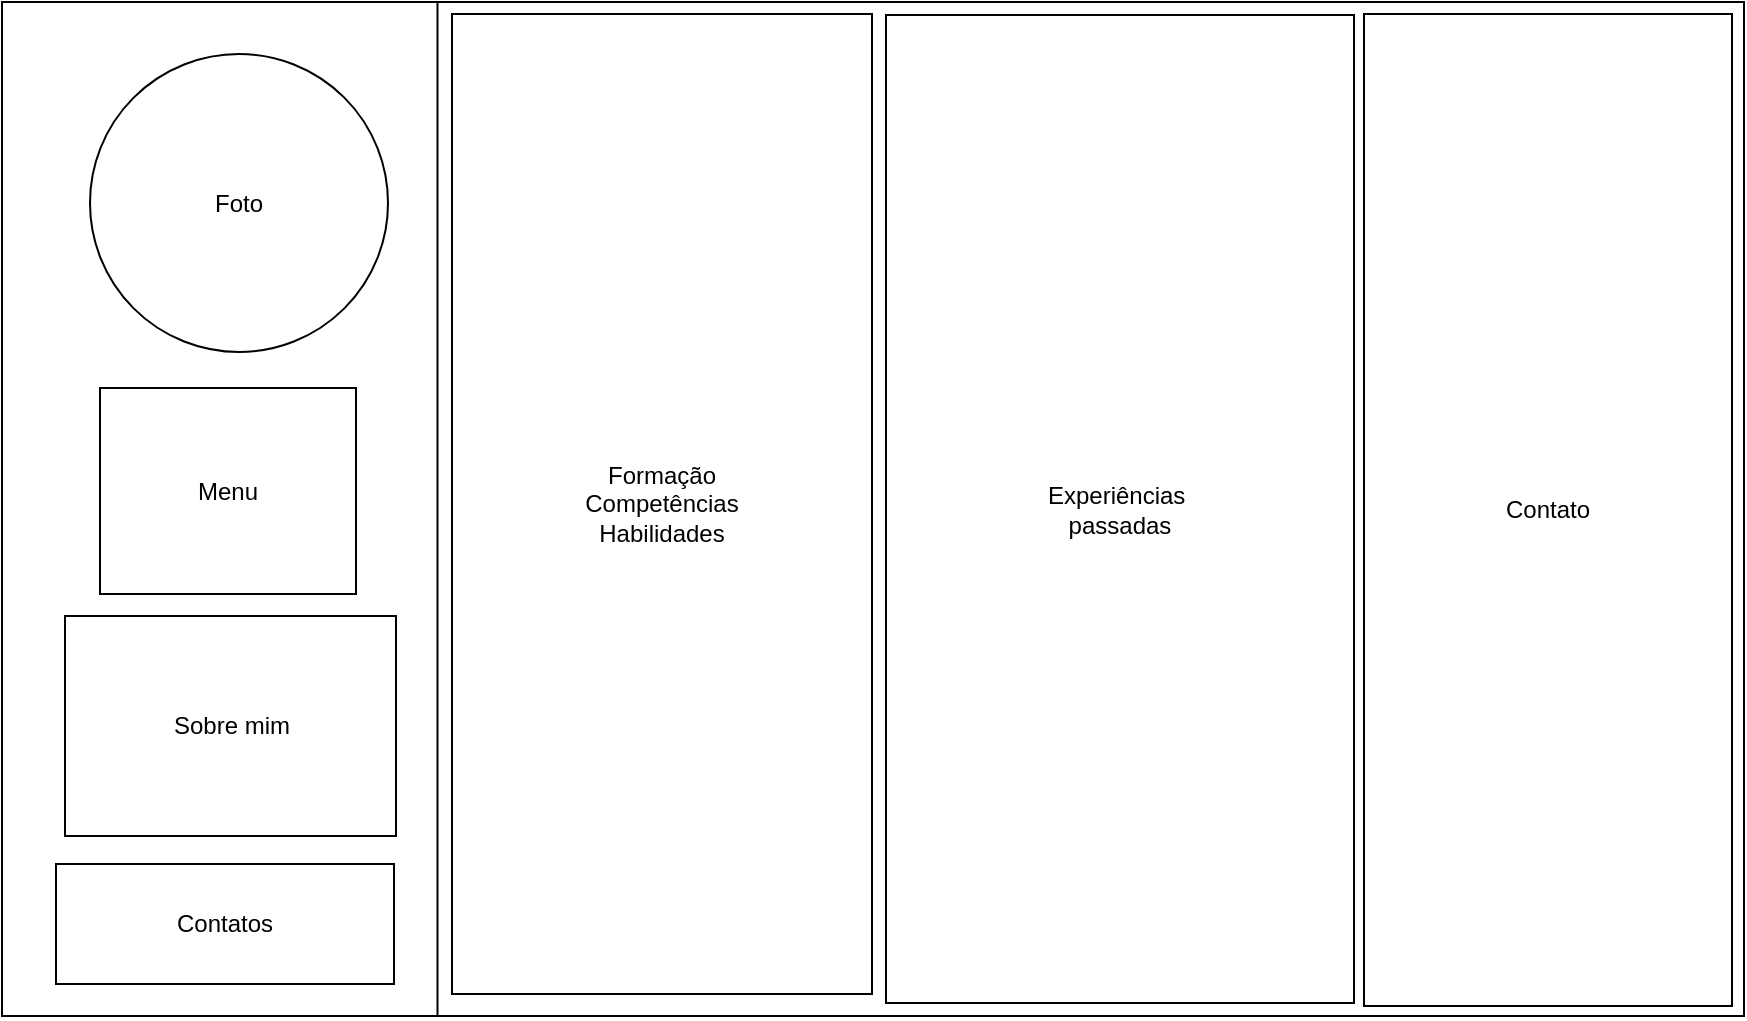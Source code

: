 <mxfile version="24.0.5" type="device">
  <diagram name="Página-1" id="4GJPyqBRDQVcVWHxA0mi">
    <mxGraphModel dx="1456" dy="1123" grid="0" gridSize="10" guides="1" tooltips="1" connect="1" arrows="1" fold="1" page="0" pageScale="1" pageWidth="827" pageHeight="1169" math="0" shadow="0">
      <root>
        <mxCell id="0" />
        <mxCell id="1" parent="0" />
        <mxCell id="3Vsd8OLqnuUb0uVJS76u-1" value="" style="rounded=0;whiteSpace=wrap;html=1;" vertex="1" parent="1">
          <mxGeometry x="188" y="-316" width="871" height="507" as="geometry" />
        </mxCell>
        <mxCell id="3Vsd8OLqnuUb0uVJS76u-2" value="" style="endArrow=none;html=1;rounded=0;fontSize=12;startSize=8;endSize=8;curved=1;exitX=0.25;exitY=0;exitDx=0;exitDy=0;entryX=0.25;entryY=1;entryDx=0;entryDy=0;" edge="1" parent="1" source="3Vsd8OLqnuUb0uVJS76u-1" target="3Vsd8OLqnuUb0uVJS76u-1">
          <mxGeometry width="50" height="50" relative="1" as="geometry">
            <mxPoint x="175" y="225" as="sourcePoint" />
            <mxPoint x="225" y="175" as="targetPoint" />
          </mxGeometry>
        </mxCell>
        <mxCell id="3Vsd8OLqnuUb0uVJS76u-3" value="Foto" style="ellipse;whiteSpace=wrap;html=1;aspect=fixed;" vertex="1" parent="1">
          <mxGeometry x="232" y="-290" width="149" height="149" as="geometry" />
        </mxCell>
        <mxCell id="3Vsd8OLqnuUb0uVJS76u-4" value="Sobre mim" style="rounded=0;whiteSpace=wrap;html=1;" vertex="1" parent="1">
          <mxGeometry x="219.5" y="-9" width="165.5" height="110" as="geometry" />
        </mxCell>
        <mxCell id="3Vsd8OLqnuUb0uVJS76u-5" value="Contatos" style="rounded=0;whiteSpace=wrap;html=1;" vertex="1" parent="1">
          <mxGeometry x="215" y="115" width="169" height="60" as="geometry" />
        </mxCell>
        <mxCell id="3Vsd8OLqnuUb0uVJS76u-7" value="Menu" style="rounded=0;whiteSpace=wrap;html=1;" vertex="1" parent="1">
          <mxGeometry x="237" y="-123" width="128" height="103" as="geometry" />
        </mxCell>
        <mxCell id="3Vsd8OLqnuUb0uVJS76u-8" value="Formação&lt;div&gt;Competências&lt;/div&gt;&lt;div&gt;Habilidades&lt;/div&gt;" style="rounded=0;whiteSpace=wrap;html=1;" vertex="1" parent="1">
          <mxGeometry x="413" y="-310" width="210" height="490" as="geometry" />
        </mxCell>
        <mxCell id="3Vsd8OLqnuUb0uVJS76u-9" value="Experiências&amp;nbsp;&lt;div&gt;passadas&lt;/div&gt;" style="rounded=0;whiteSpace=wrap;html=1;" vertex="1" parent="1">
          <mxGeometry x="630" y="-309.5" width="234" height="494" as="geometry" />
        </mxCell>
        <mxCell id="3Vsd8OLqnuUb0uVJS76u-10" value="Contato" style="rounded=0;whiteSpace=wrap;html=1;" vertex="1" parent="1">
          <mxGeometry x="869" y="-310" width="184" height="496" as="geometry" />
        </mxCell>
      </root>
    </mxGraphModel>
  </diagram>
</mxfile>
